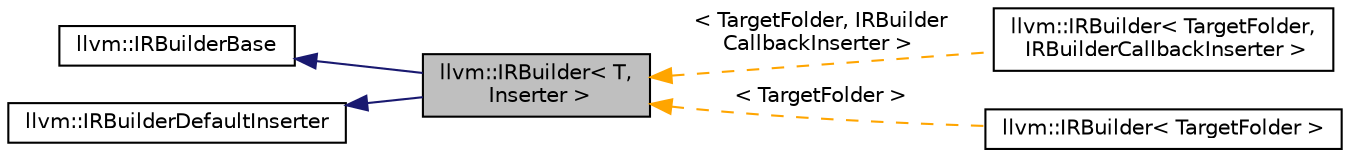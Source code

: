 digraph "llvm::IRBuilder&lt; T, Inserter &gt;"
{
 // LATEX_PDF_SIZE
  bgcolor="transparent";
  edge [fontname="Helvetica",fontsize="10",labelfontname="Helvetica",labelfontsize="10"];
  node [fontname="Helvetica",fontsize="10",shape="box"];
  rankdir="LR";
  Node1 [label="llvm::IRBuilder\< T,\l Inserter \>",height=0.2,width=0.4,color="black", fillcolor="grey75", style="filled", fontcolor="black",tooltip="This provides a uniform API for creating instructions and inserting them into a basic block: either a..."];
  Node2 -> Node1 [dir="back",color="midnightblue",fontsize="10",style="solid",fontname="Helvetica"];
  Node2 [label="llvm::IRBuilderBase",height=0.2,width=0.4,color="black",URL="$classllvm_1_1IRBuilderBase.html",tooltip="Common base class shared among various IRBuilders."];
  Node3 -> Node1 [dir="back",color="midnightblue",fontsize="10",style="solid",fontname="Helvetica"];
  Node3 [label="llvm::IRBuilderDefaultInserter",height=0.2,width=0.4,color="black",URL="$classllvm_1_1IRBuilderDefaultInserter.html",tooltip="This provides the default implementation of the IRBuilder 'InsertHelper' method that is called whenev..."];
  Node1 -> Node4 [dir="back",color="orange",fontsize="10",style="dashed",label=" \< TargetFolder, IRBuilder\lCallbackInserter \>" ,fontname="Helvetica"];
  Node4 [label="llvm::IRBuilder\< TargetFolder,\l IRBuilderCallbackInserter \>",height=0.2,width=0.4,color="black",URL="$classllvm_1_1IRBuilder.html",tooltip=" "];
  Node1 -> Node5 [dir="back",color="orange",fontsize="10",style="dashed",label=" \< TargetFolder \>" ,fontname="Helvetica"];
  Node5 [label="llvm::IRBuilder\< TargetFolder \>",height=0.2,width=0.4,color="black",URL="$classllvm_1_1IRBuilder.html",tooltip=" "];
}
